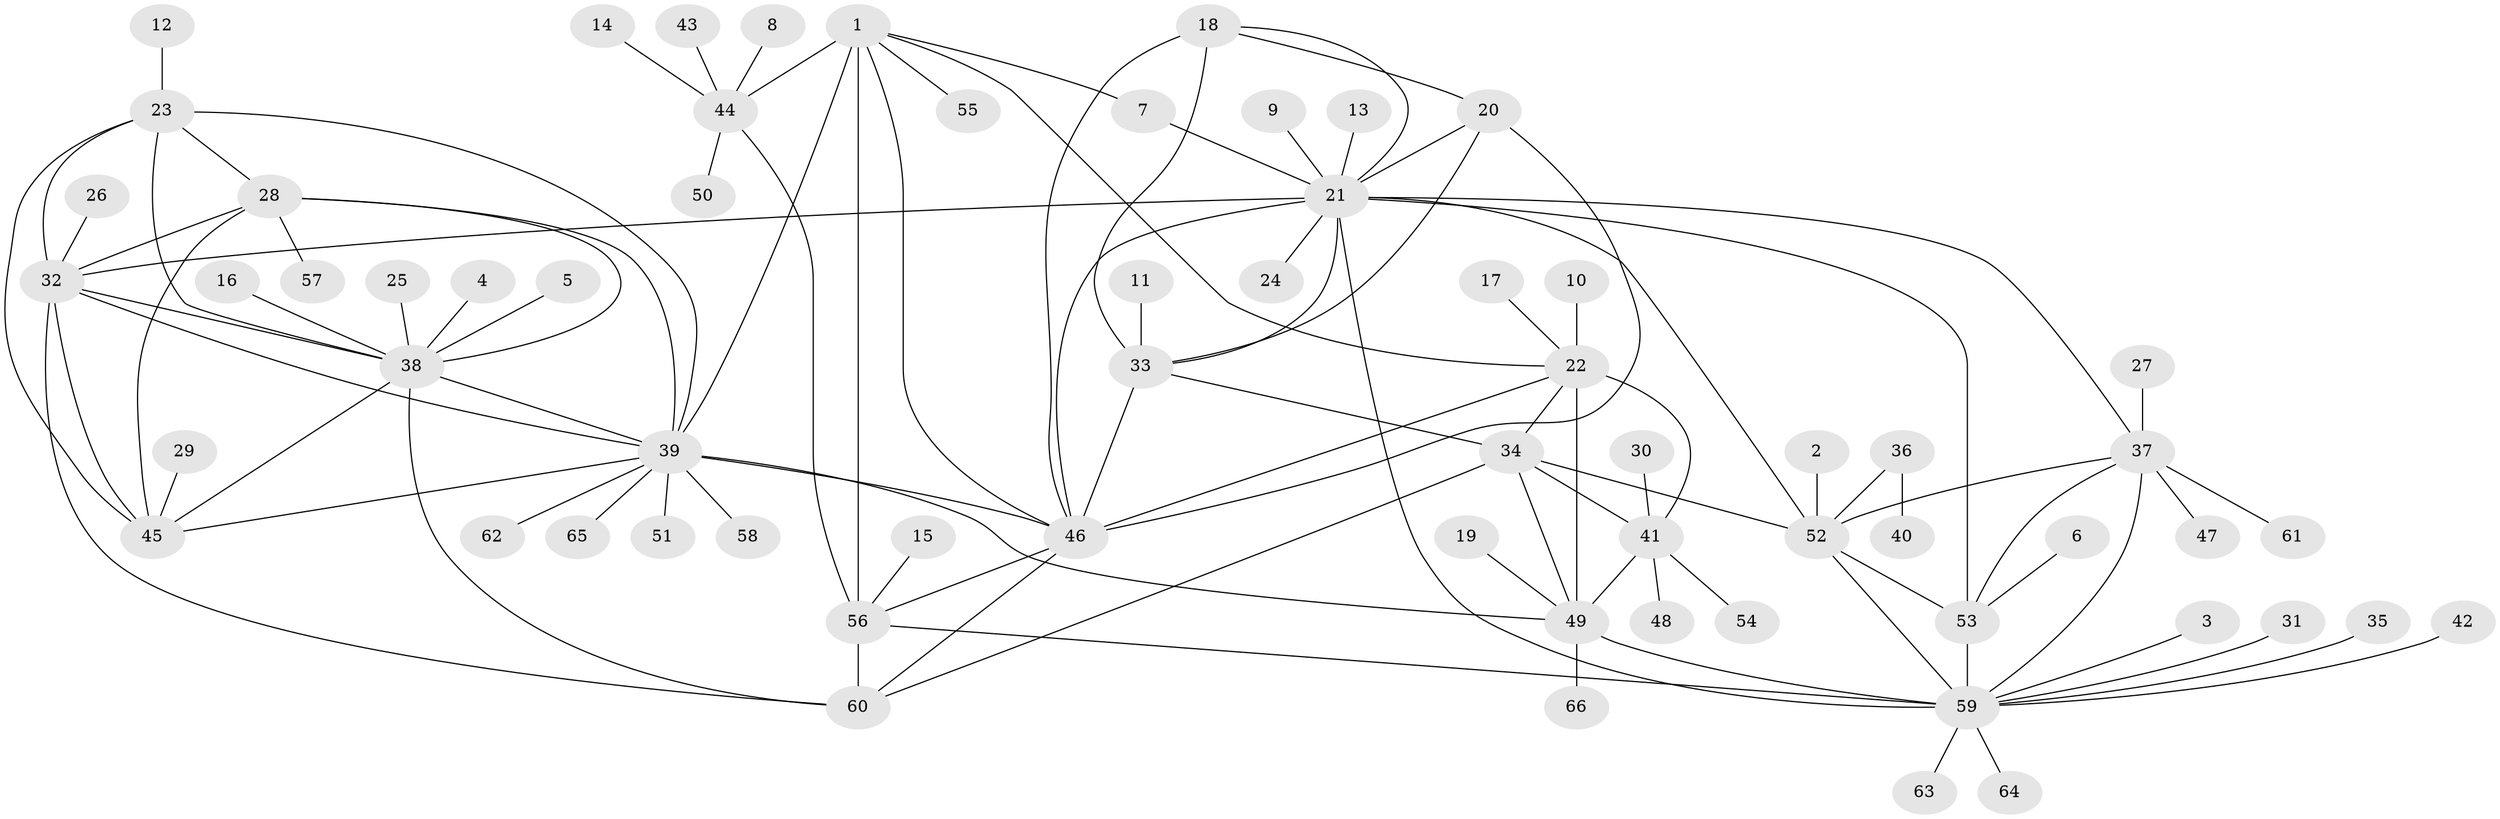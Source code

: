 // original degree distribution, {6: 0.015151515151515152, 9: 0.07575757575757576, 5: 0.015151515151515152, 7: 0.030303030303030304, 11: 0.022727272727272728, 8: 0.03787878787878788, 10: 0.022727272727272728, 14: 0.007575757575757576, 1: 0.5984848484848485, 3: 0.045454545454545456, 4: 0.015151515151515152, 2: 0.11363636363636363}
// Generated by graph-tools (version 1.1) at 2025/26/03/09/25 03:26:33]
// undirected, 66 vertices, 105 edges
graph export_dot {
graph [start="1"]
  node [color=gray90,style=filled];
  1;
  2;
  3;
  4;
  5;
  6;
  7;
  8;
  9;
  10;
  11;
  12;
  13;
  14;
  15;
  16;
  17;
  18;
  19;
  20;
  21;
  22;
  23;
  24;
  25;
  26;
  27;
  28;
  29;
  30;
  31;
  32;
  33;
  34;
  35;
  36;
  37;
  38;
  39;
  40;
  41;
  42;
  43;
  44;
  45;
  46;
  47;
  48;
  49;
  50;
  51;
  52;
  53;
  54;
  55;
  56;
  57;
  58;
  59;
  60;
  61;
  62;
  63;
  64;
  65;
  66;
  1 -- 7 [weight=1.0];
  1 -- 22 [weight=1.0];
  1 -- 39 [weight=1.0];
  1 -- 44 [weight=3.0];
  1 -- 46 [weight=1.0];
  1 -- 55 [weight=1.0];
  1 -- 56 [weight=6.0];
  2 -- 52 [weight=1.0];
  3 -- 59 [weight=1.0];
  4 -- 38 [weight=1.0];
  5 -- 38 [weight=1.0];
  6 -- 53 [weight=1.0];
  7 -- 21 [weight=1.0];
  8 -- 44 [weight=1.0];
  9 -- 21 [weight=1.0];
  10 -- 22 [weight=1.0];
  11 -- 33 [weight=1.0];
  12 -- 23 [weight=1.0];
  13 -- 21 [weight=1.0];
  14 -- 44 [weight=1.0];
  15 -- 56 [weight=1.0];
  16 -- 38 [weight=1.0];
  17 -- 22 [weight=1.0];
  18 -- 20 [weight=1.0];
  18 -- 21 [weight=1.0];
  18 -- 33 [weight=1.0];
  18 -- 46 [weight=2.0];
  19 -- 49 [weight=1.0];
  20 -- 21 [weight=1.0];
  20 -- 33 [weight=1.0];
  20 -- 46 [weight=2.0];
  21 -- 24 [weight=1.0];
  21 -- 32 [weight=1.0];
  21 -- 33 [weight=1.0];
  21 -- 37 [weight=1.0];
  21 -- 46 [weight=2.0];
  21 -- 52 [weight=1.0];
  21 -- 53 [weight=2.0];
  21 -- 59 [weight=2.0];
  22 -- 34 [weight=2.0];
  22 -- 41 [weight=2.0];
  22 -- 46 [weight=1.0];
  22 -- 49 [weight=4.0];
  23 -- 28 [weight=1.0];
  23 -- 32 [weight=1.0];
  23 -- 38 [weight=1.0];
  23 -- 39 [weight=1.0];
  23 -- 45 [weight=1.0];
  25 -- 38 [weight=1.0];
  26 -- 32 [weight=1.0];
  27 -- 37 [weight=1.0];
  28 -- 32 [weight=1.0];
  28 -- 38 [weight=1.0];
  28 -- 39 [weight=1.0];
  28 -- 45 [weight=1.0];
  28 -- 57 [weight=1.0];
  29 -- 45 [weight=1.0];
  30 -- 41 [weight=1.0];
  31 -- 59 [weight=1.0];
  32 -- 38 [weight=1.0];
  32 -- 39 [weight=1.0];
  32 -- 45 [weight=1.0];
  32 -- 60 [weight=1.0];
  33 -- 34 [weight=1.0];
  33 -- 46 [weight=2.0];
  34 -- 41 [weight=1.0];
  34 -- 49 [weight=2.0];
  34 -- 52 [weight=1.0];
  34 -- 60 [weight=1.0];
  35 -- 59 [weight=1.0];
  36 -- 40 [weight=1.0];
  36 -- 52 [weight=1.0];
  37 -- 47 [weight=1.0];
  37 -- 52 [weight=1.0];
  37 -- 53 [weight=1.0];
  37 -- 59 [weight=2.0];
  37 -- 61 [weight=1.0];
  38 -- 39 [weight=1.0];
  38 -- 45 [weight=1.0];
  38 -- 60 [weight=1.0];
  39 -- 45 [weight=1.0];
  39 -- 46 [weight=1.0];
  39 -- 49 [weight=1.0];
  39 -- 51 [weight=1.0];
  39 -- 58 [weight=1.0];
  39 -- 62 [weight=1.0];
  39 -- 65 [weight=1.0];
  41 -- 48 [weight=1.0];
  41 -- 49 [weight=2.0];
  41 -- 54 [weight=1.0];
  42 -- 59 [weight=1.0];
  43 -- 44 [weight=1.0];
  44 -- 50 [weight=1.0];
  44 -- 56 [weight=2.0];
  46 -- 56 [weight=1.0];
  46 -- 60 [weight=1.0];
  49 -- 59 [weight=1.0];
  49 -- 66 [weight=1.0];
  52 -- 53 [weight=1.0];
  52 -- 59 [weight=2.0];
  53 -- 59 [weight=2.0];
  56 -- 59 [weight=1.0];
  56 -- 60 [weight=1.0];
  59 -- 63 [weight=1.0];
  59 -- 64 [weight=1.0];
}

